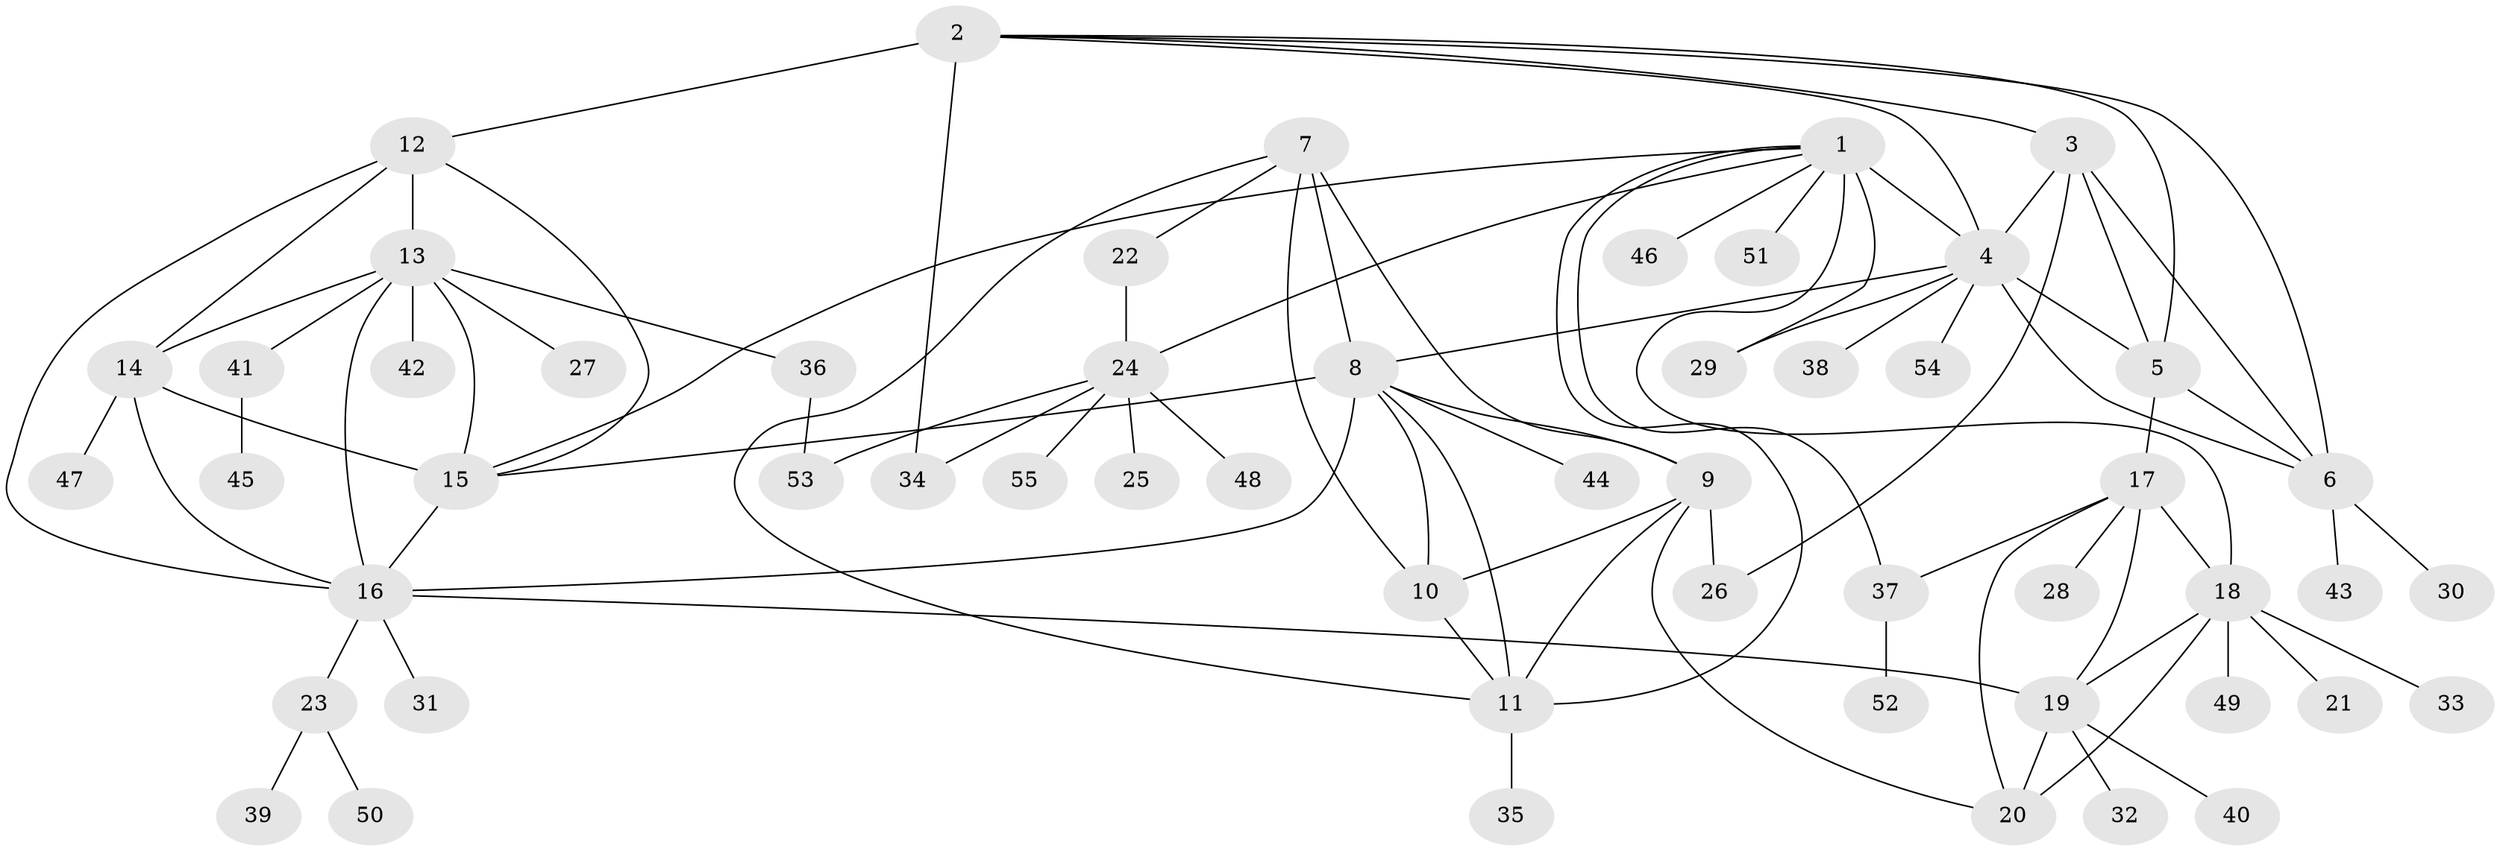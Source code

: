 // original degree distribution, {5: 0.045871559633027525, 12: 0.009174311926605505, 4: 0.027522935779816515, 6: 0.03669724770642202, 7: 0.027522935779816515, 10: 0.027522935779816515, 9: 0.045871559633027525, 8: 0.03669724770642202, 2: 0.14678899082568808, 1: 0.5779816513761468, 3: 0.01834862385321101}
// Generated by graph-tools (version 1.1) at 2025/52/03/04/25 22:52:28]
// undirected, 55 vertices, 88 edges
graph export_dot {
  node [color=gray90,style=filled];
  1;
  2;
  3;
  4;
  5;
  6;
  7;
  8;
  9;
  10;
  11;
  12;
  13;
  14;
  15;
  16;
  17;
  18;
  19;
  20;
  21;
  22;
  23;
  24;
  25;
  26;
  27;
  28;
  29;
  30;
  31;
  32;
  33;
  34;
  35;
  36;
  37;
  38;
  39;
  40;
  41;
  42;
  43;
  44;
  45;
  46;
  47;
  48;
  49;
  50;
  51;
  52;
  53;
  54;
  55;
  1 -- 4 [weight=1.0];
  1 -- 11 [weight=1.0];
  1 -- 15 [weight=1.0];
  1 -- 18 [weight=1.0];
  1 -- 24 [weight=1.0];
  1 -- 29 [weight=5.0];
  1 -- 37 [weight=1.0];
  1 -- 46 [weight=1.0];
  1 -- 51 [weight=1.0];
  2 -- 3 [weight=1.0];
  2 -- 4 [weight=1.0];
  2 -- 5 [weight=1.0];
  2 -- 6 [weight=1.0];
  2 -- 12 [weight=1.0];
  2 -- 34 [weight=4.0];
  3 -- 4 [weight=1.0];
  3 -- 5 [weight=1.0];
  3 -- 6 [weight=1.0];
  3 -- 26 [weight=4.0];
  4 -- 5 [weight=1.0];
  4 -- 6 [weight=1.0];
  4 -- 8 [weight=1.0];
  4 -- 29 [weight=1.0];
  4 -- 38 [weight=1.0];
  4 -- 54 [weight=1.0];
  5 -- 6 [weight=1.0];
  5 -- 17 [weight=1.0];
  6 -- 30 [weight=1.0];
  6 -- 43 [weight=3.0];
  7 -- 8 [weight=1.0];
  7 -- 9 [weight=2.0];
  7 -- 10 [weight=1.0];
  7 -- 11 [weight=1.0];
  7 -- 22 [weight=1.0];
  8 -- 9 [weight=1.0];
  8 -- 10 [weight=1.0];
  8 -- 11 [weight=1.0];
  8 -- 15 [weight=1.0];
  8 -- 16 [weight=1.0];
  8 -- 44 [weight=1.0];
  9 -- 10 [weight=1.0];
  9 -- 11 [weight=1.0];
  9 -- 20 [weight=1.0];
  9 -- 26 [weight=1.0];
  10 -- 11 [weight=1.0];
  11 -- 35 [weight=1.0];
  12 -- 13 [weight=1.0];
  12 -- 14 [weight=1.0];
  12 -- 15 [weight=1.0];
  12 -- 16 [weight=1.0];
  13 -- 14 [weight=1.0];
  13 -- 15 [weight=1.0];
  13 -- 16 [weight=1.0];
  13 -- 27 [weight=1.0];
  13 -- 36 [weight=1.0];
  13 -- 41 [weight=1.0];
  13 -- 42 [weight=1.0];
  14 -- 15 [weight=3.0];
  14 -- 16 [weight=1.0];
  14 -- 47 [weight=1.0];
  15 -- 16 [weight=1.0];
  16 -- 19 [weight=1.0];
  16 -- 23 [weight=1.0];
  16 -- 31 [weight=1.0];
  17 -- 18 [weight=1.0];
  17 -- 19 [weight=2.0];
  17 -- 20 [weight=1.0];
  17 -- 28 [weight=1.0];
  17 -- 37 [weight=1.0];
  18 -- 19 [weight=2.0];
  18 -- 20 [weight=1.0];
  18 -- 21 [weight=1.0];
  18 -- 33 [weight=2.0];
  18 -- 49 [weight=1.0];
  19 -- 20 [weight=3.0];
  19 -- 32 [weight=1.0];
  19 -- 40 [weight=1.0];
  22 -- 24 [weight=1.0];
  23 -- 39 [weight=1.0];
  23 -- 50 [weight=1.0];
  24 -- 25 [weight=1.0];
  24 -- 34 [weight=1.0];
  24 -- 48 [weight=1.0];
  24 -- 53 [weight=1.0];
  24 -- 55 [weight=1.0];
  36 -- 53 [weight=1.0];
  37 -- 52 [weight=1.0];
  41 -- 45 [weight=1.0];
}
